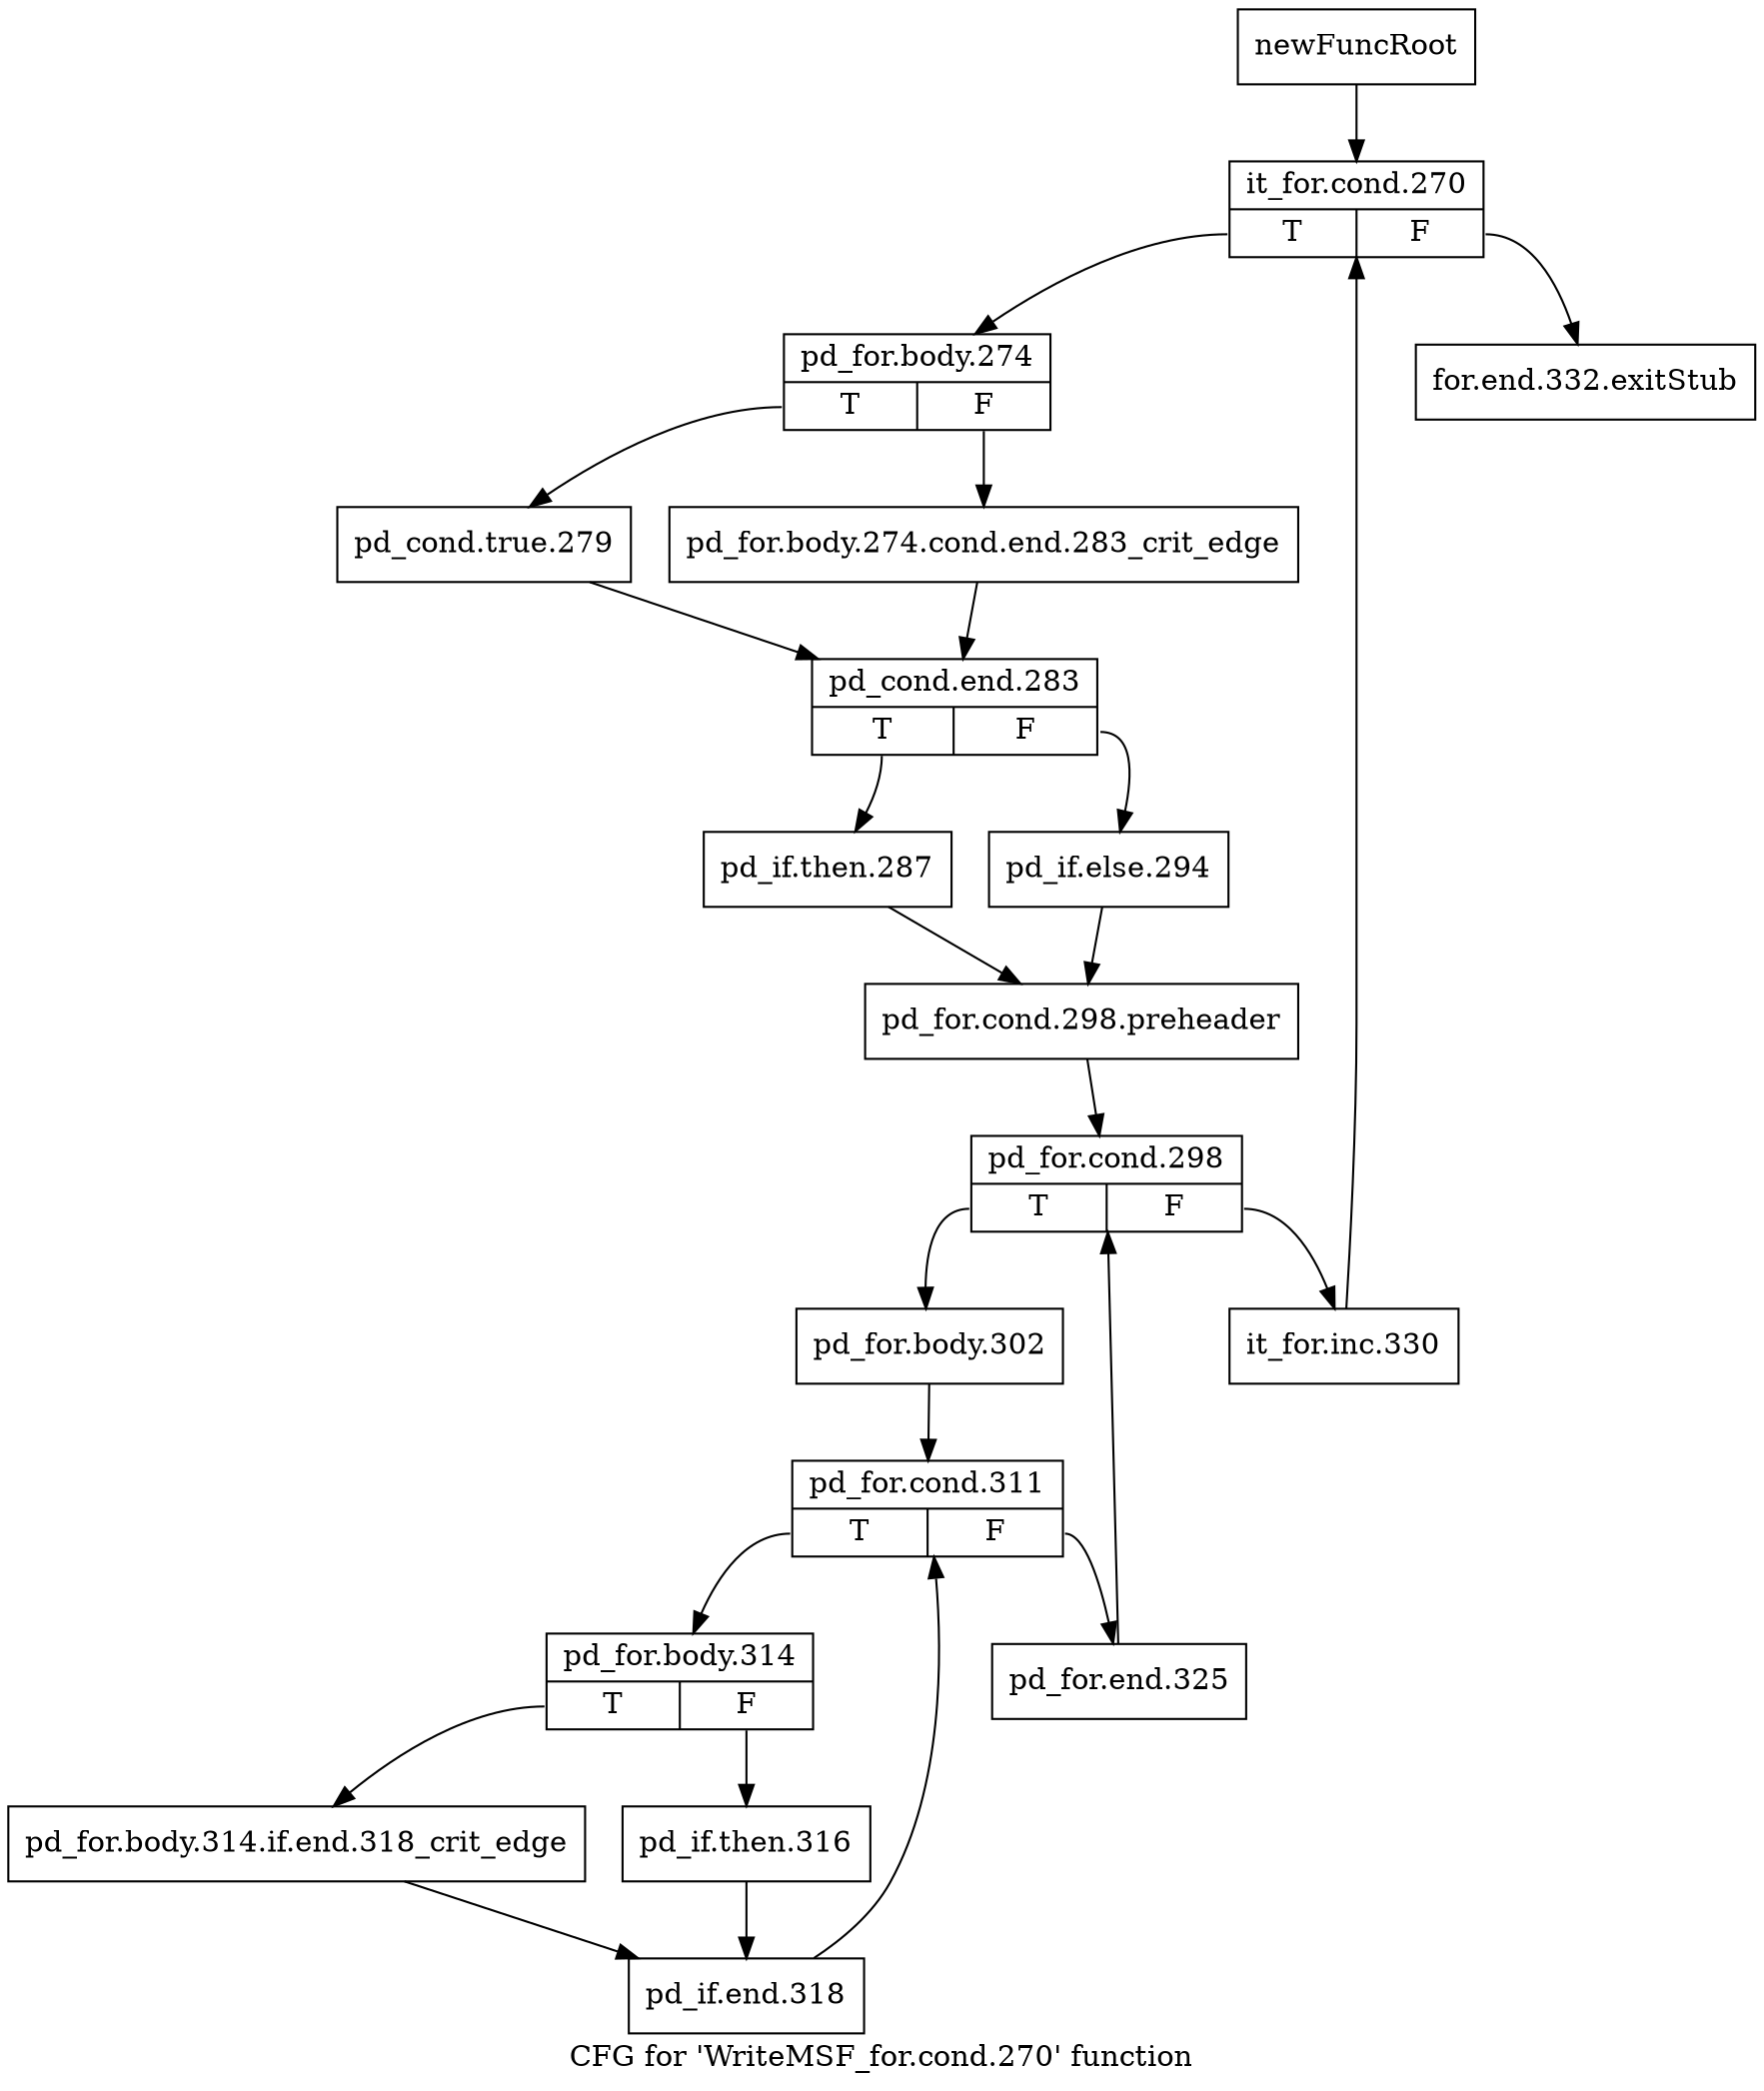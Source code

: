 digraph "CFG for 'WriteMSF_for.cond.270' function" {
	label="CFG for 'WriteMSF_for.cond.270' function";

	Node0x338f630 [shape=record,label="{newFuncRoot}"];
	Node0x338f630 -> Node0x338f6d0;
	Node0x338f680 [shape=record,label="{for.end.332.exitStub}"];
	Node0x338f6d0 [shape=record,label="{it_for.cond.270|{<s0>T|<s1>F}}"];
	Node0x338f6d0:s0 -> Node0x338f720;
	Node0x338f6d0:s1 -> Node0x338f680;
	Node0x338f720 [shape=record,label="{pd_for.body.274|{<s0>T|<s1>F}}"];
	Node0x338f720:s0 -> Node0x338f7c0;
	Node0x338f720:s1 -> Node0x338f770;
	Node0x338f770 [shape=record,label="{pd_for.body.274.cond.end.283_crit_edge}"];
	Node0x338f770 -> Node0x338f810;
	Node0x338f7c0 [shape=record,label="{pd_cond.true.279}"];
	Node0x338f7c0 -> Node0x338f810;
	Node0x338f810 [shape=record,label="{pd_cond.end.283|{<s0>T|<s1>F}}"];
	Node0x338f810:s0 -> Node0x338f8b0;
	Node0x338f810:s1 -> Node0x338f860;
	Node0x338f860 [shape=record,label="{pd_if.else.294}"];
	Node0x338f860 -> Node0x338f900;
	Node0x338f8b0 [shape=record,label="{pd_if.then.287}"];
	Node0x338f8b0 -> Node0x338f900;
	Node0x338f900 [shape=record,label="{pd_for.cond.298.preheader}"];
	Node0x338f900 -> Node0x338f950;
	Node0x338f950 [shape=record,label="{pd_for.cond.298|{<s0>T|<s1>F}}"];
	Node0x338f950:s0 -> Node0x338f9f0;
	Node0x338f950:s1 -> Node0x338f9a0;
	Node0x338f9a0 [shape=record,label="{it_for.inc.330}"];
	Node0x338f9a0 -> Node0x338f6d0;
	Node0x338f9f0 [shape=record,label="{pd_for.body.302}"];
	Node0x338f9f0 -> Node0x338fa40;
	Node0x338fa40 [shape=record,label="{pd_for.cond.311|{<s0>T|<s1>F}}"];
	Node0x338fa40:s0 -> Node0x338fae0;
	Node0x338fa40:s1 -> Node0x338fa90;
	Node0x338fa90 [shape=record,label="{pd_for.end.325}"];
	Node0x338fa90 -> Node0x338f950;
	Node0x338fae0 [shape=record,label="{pd_for.body.314|{<s0>T|<s1>F}}"];
	Node0x338fae0:s0 -> Node0x338fb80;
	Node0x338fae0:s1 -> Node0x338fb30;
	Node0x338fb30 [shape=record,label="{pd_if.then.316}"];
	Node0x338fb30 -> Node0x338fbd0;
	Node0x338fb80 [shape=record,label="{pd_for.body.314.if.end.318_crit_edge}"];
	Node0x338fb80 -> Node0x338fbd0;
	Node0x338fbd0 [shape=record,label="{pd_if.end.318}"];
	Node0x338fbd0 -> Node0x338fa40;
}
